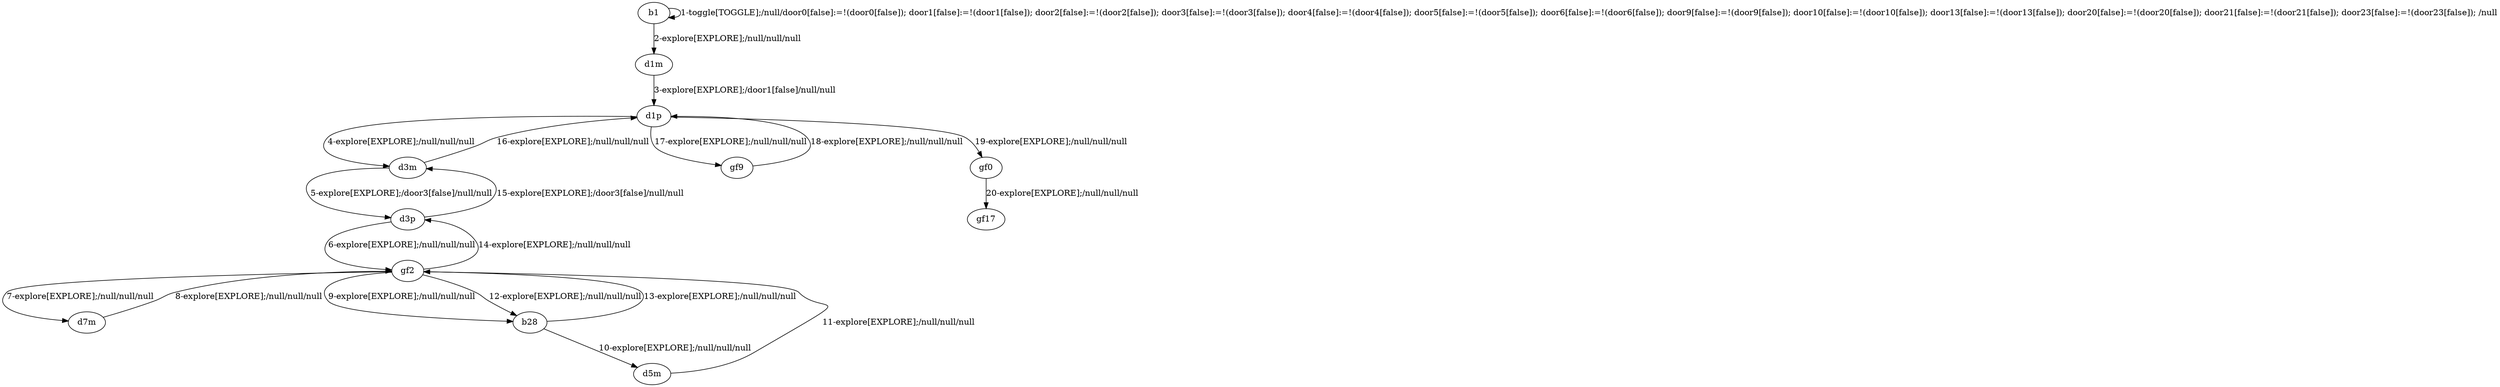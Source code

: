 # Total number of goals covered by this test: 3
# b28 --> gf2
# gf0 --> gf17
# d3m --> d1p

digraph g {
"b1" -> "b1" [label = "1-toggle[TOGGLE];/null/door0[false]:=!(door0[false]); door1[false]:=!(door1[false]); door2[false]:=!(door2[false]); door3[false]:=!(door3[false]); door4[false]:=!(door4[false]); door5[false]:=!(door5[false]); door6[false]:=!(door6[false]); door9[false]:=!(door9[false]); door10[false]:=!(door10[false]); door13[false]:=!(door13[false]); door20[false]:=!(door20[false]); door21[false]:=!(door21[false]); door23[false]:=!(door23[false]); /null"];
"b1" -> "d1m" [label = "2-explore[EXPLORE];/null/null/null"];
"d1m" -> "d1p" [label = "3-explore[EXPLORE];/door1[false]/null/null"];
"d1p" -> "d3m" [label = "4-explore[EXPLORE];/null/null/null"];
"d3m" -> "d3p" [label = "5-explore[EXPLORE];/door3[false]/null/null"];
"d3p" -> "gf2" [label = "6-explore[EXPLORE];/null/null/null"];
"gf2" -> "d7m" [label = "7-explore[EXPLORE];/null/null/null"];
"d7m" -> "gf2" [label = "8-explore[EXPLORE];/null/null/null"];
"gf2" -> "b28" [label = "9-explore[EXPLORE];/null/null/null"];
"b28" -> "d5m" [label = "10-explore[EXPLORE];/null/null/null"];
"d5m" -> "gf2" [label = "11-explore[EXPLORE];/null/null/null"];
"gf2" -> "b28" [label = "12-explore[EXPLORE];/null/null/null"];
"b28" -> "gf2" [label = "13-explore[EXPLORE];/null/null/null"];
"gf2" -> "d3p" [label = "14-explore[EXPLORE];/null/null/null"];
"d3p" -> "d3m" [label = "15-explore[EXPLORE];/door3[false]/null/null"];
"d3m" -> "d1p" [label = "16-explore[EXPLORE];/null/null/null"];
"d1p" -> "gf9" [label = "17-explore[EXPLORE];/null/null/null"];
"gf9" -> "d1p" [label = "18-explore[EXPLORE];/null/null/null"];
"d1p" -> "gf0" [label = "19-explore[EXPLORE];/null/null/null"];
"gf0" -> "gf17" [label = "20-explore[EXPLORE];/null/null/null"];
}